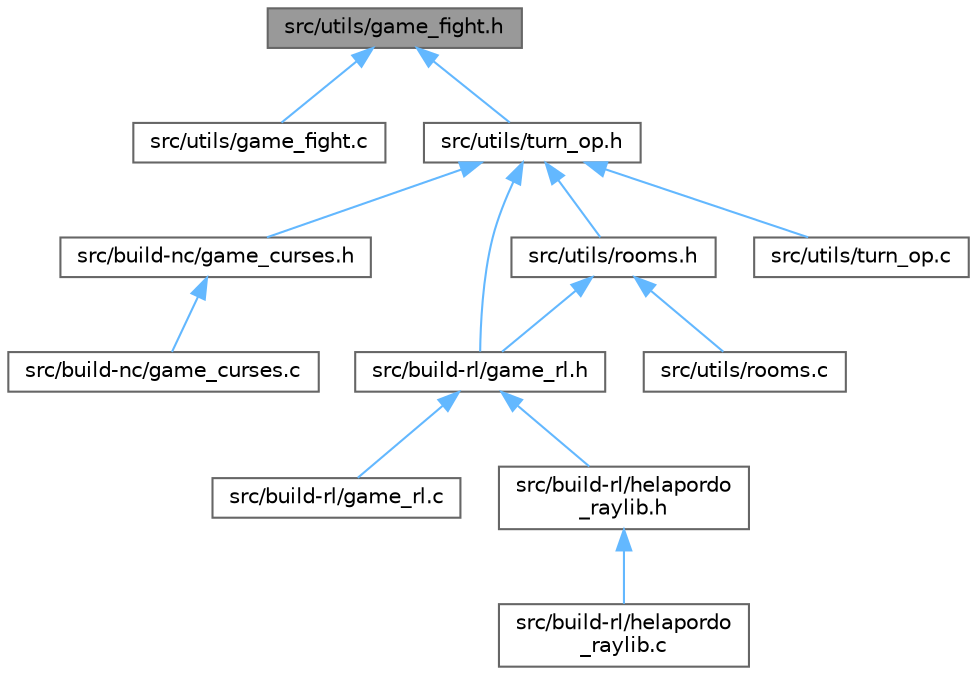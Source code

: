 digraph "src/utils/game_fight.h"
{
 // LATEX_PDF_SIZE
  bgcolor="transparent";
  edge [fontname=Helvetica,fontsize=10,labelfontname=Helvetica,labelfontsize=10];
  node [fontname=Helvetica,fontsize=10,shape=box,height=0.2,width=0.4];
  Node1 [id="Node000001",label="src/utils/game_fight.h",height=0.2,width=0.4,color="gray40", fillcolor="grey60", style="filled", fontcolor="black",tooltip=" "];
  Node1 -> Node2 [id="edge1_Node000001_Node000002",dir="back",color="steelblue1",style="solid",tooltip=" "];
  Node2 [id="Node000002",label="src/utils/game_fight.c",height=0.2,width=0.4,color="grey40", fillcolor="white", style="filled",URL="$game__fight_8c.html",tooltip=" "];
  Node1 -> Node3 [id="edge2_Node000001_Node000003",dir="back",color="steelblue1",style="solid",tooltip=" "];
  Node3 [id="Node000003",label="src/utils/turn_op.h",height=0.2,width=0.4,color="grey40", fillcolor="white", style="filled",URL="$turn__op_8h.html",tooltip=" "];
  Node3 -> Node4 [id="edge3_Node000003_Node000004",dir="back",color="steelblue1",style="solid",tooltip=" "];
  Node4 [id="Node000004",label="src/build-nc/game_curses.h",height=0.2,width=0.4,color="grey40", fillcolor="white", style="filled",URL="$game__curses_8h.html",tooltip=" "];
  Node4 -> Node5 [id="edge4_Node000004_Node000005",dir="back",color="steelblue1",style="solid",tooltip=" "];
  Node5 [id="Node000005",label="src/build-nc/game_curses.c",height=0.2,width=0.4,color="grey40", fillcolor="white", style="filled",URL="$game__curses_8c.html",tooltip=" "];
  Node3 -> Node6 [id="edge5_Node000003_Node000006",dir="back",color="steelblue1",style="solid",tooltip=" "];
  Node6 [id="Node000006",label="src/build-rl/game_rl.h",height=0.2,width=0.4,color="grey40", fillcolor="white", style="filled",URL="$game__rl_8h.html",tooltip=" "];
  Node6 -> Node7 [id="edge6_Node000006_Node000007",dir="back",color="steelblue1",style="solid",tooltip=" "];
  Node7 [id="Node000007",label="src/build-rl/game_rl.c",height=0.2,width=0.4,color="grey40", fillcolor="white", style="filled",URL="$game__rl_8c.html",tooltip=" "];
  Node6 -> Node8 [id="edge7_Node000006_Node000008",dir="back",color="steelblue1",style="solid",tooltip=" "];
  Node8 [id="Node000008",label="src/build-rl/helapordo\l_raylib.h",height=0.2,width=0.4,color="grey40", fillcolor="white", style="filled",URL="$helapordo__raylib_8h.html",tooltip=" "];
  Node8 -> Node9 [id="edge8_Node000008_Node000009",dir="back",color="steelblue1",style="solid",tooltip=" "];
  Node9 [id="Node000009",label="src/build-rl/helapordo\l_raylib.c",height=0.2,width=0.4,color="grey40", fillcolor="white", style="filled",URL="$helapordo__raylib_8c.html",tooltip=" "];
  Node3 -> Node10 [id="edge9_Node000003_Node000010",dir="back",color="steelblue1",style="solid",tooltip=" "];
  Node10 [id="Node000010",label="src/utils/rooms.h",height=0.2,width=0.4,color="grey40", fillcolor="white", style="filled",URL="$rooms_8h.html",tooltip=" "];
  Node10 -> Node6 [id="edge10_Node000010_Node000006",dir="back",color="steelblue1",style="solid",tooltip=" "];
  Node10 -> Node11 [id="edge11_Node000010_Node000011",dir="back",color="steelblue1",style="solid",tooltip=" "];
  Node11 [id="Node000011",label="src/utils/rooms.c",height=0.2,width=0.4,color="grey40", fillcolor="white", style="filled",URL="$rooms_8c.html",tooltip=" "];
  Node3 -> Node12 [id="edge12_Node000003_Node000012",dir="back",color="steelblue1",style="solid",tooltip=" "];
  Node12 [id="Node000012",label="src/utils/turn_op.c",height=0.2,width=0.4,color="grey40", fillcolor="white", style="filled",URL="$turn__op_8c.html",tooltip=" "];
}
